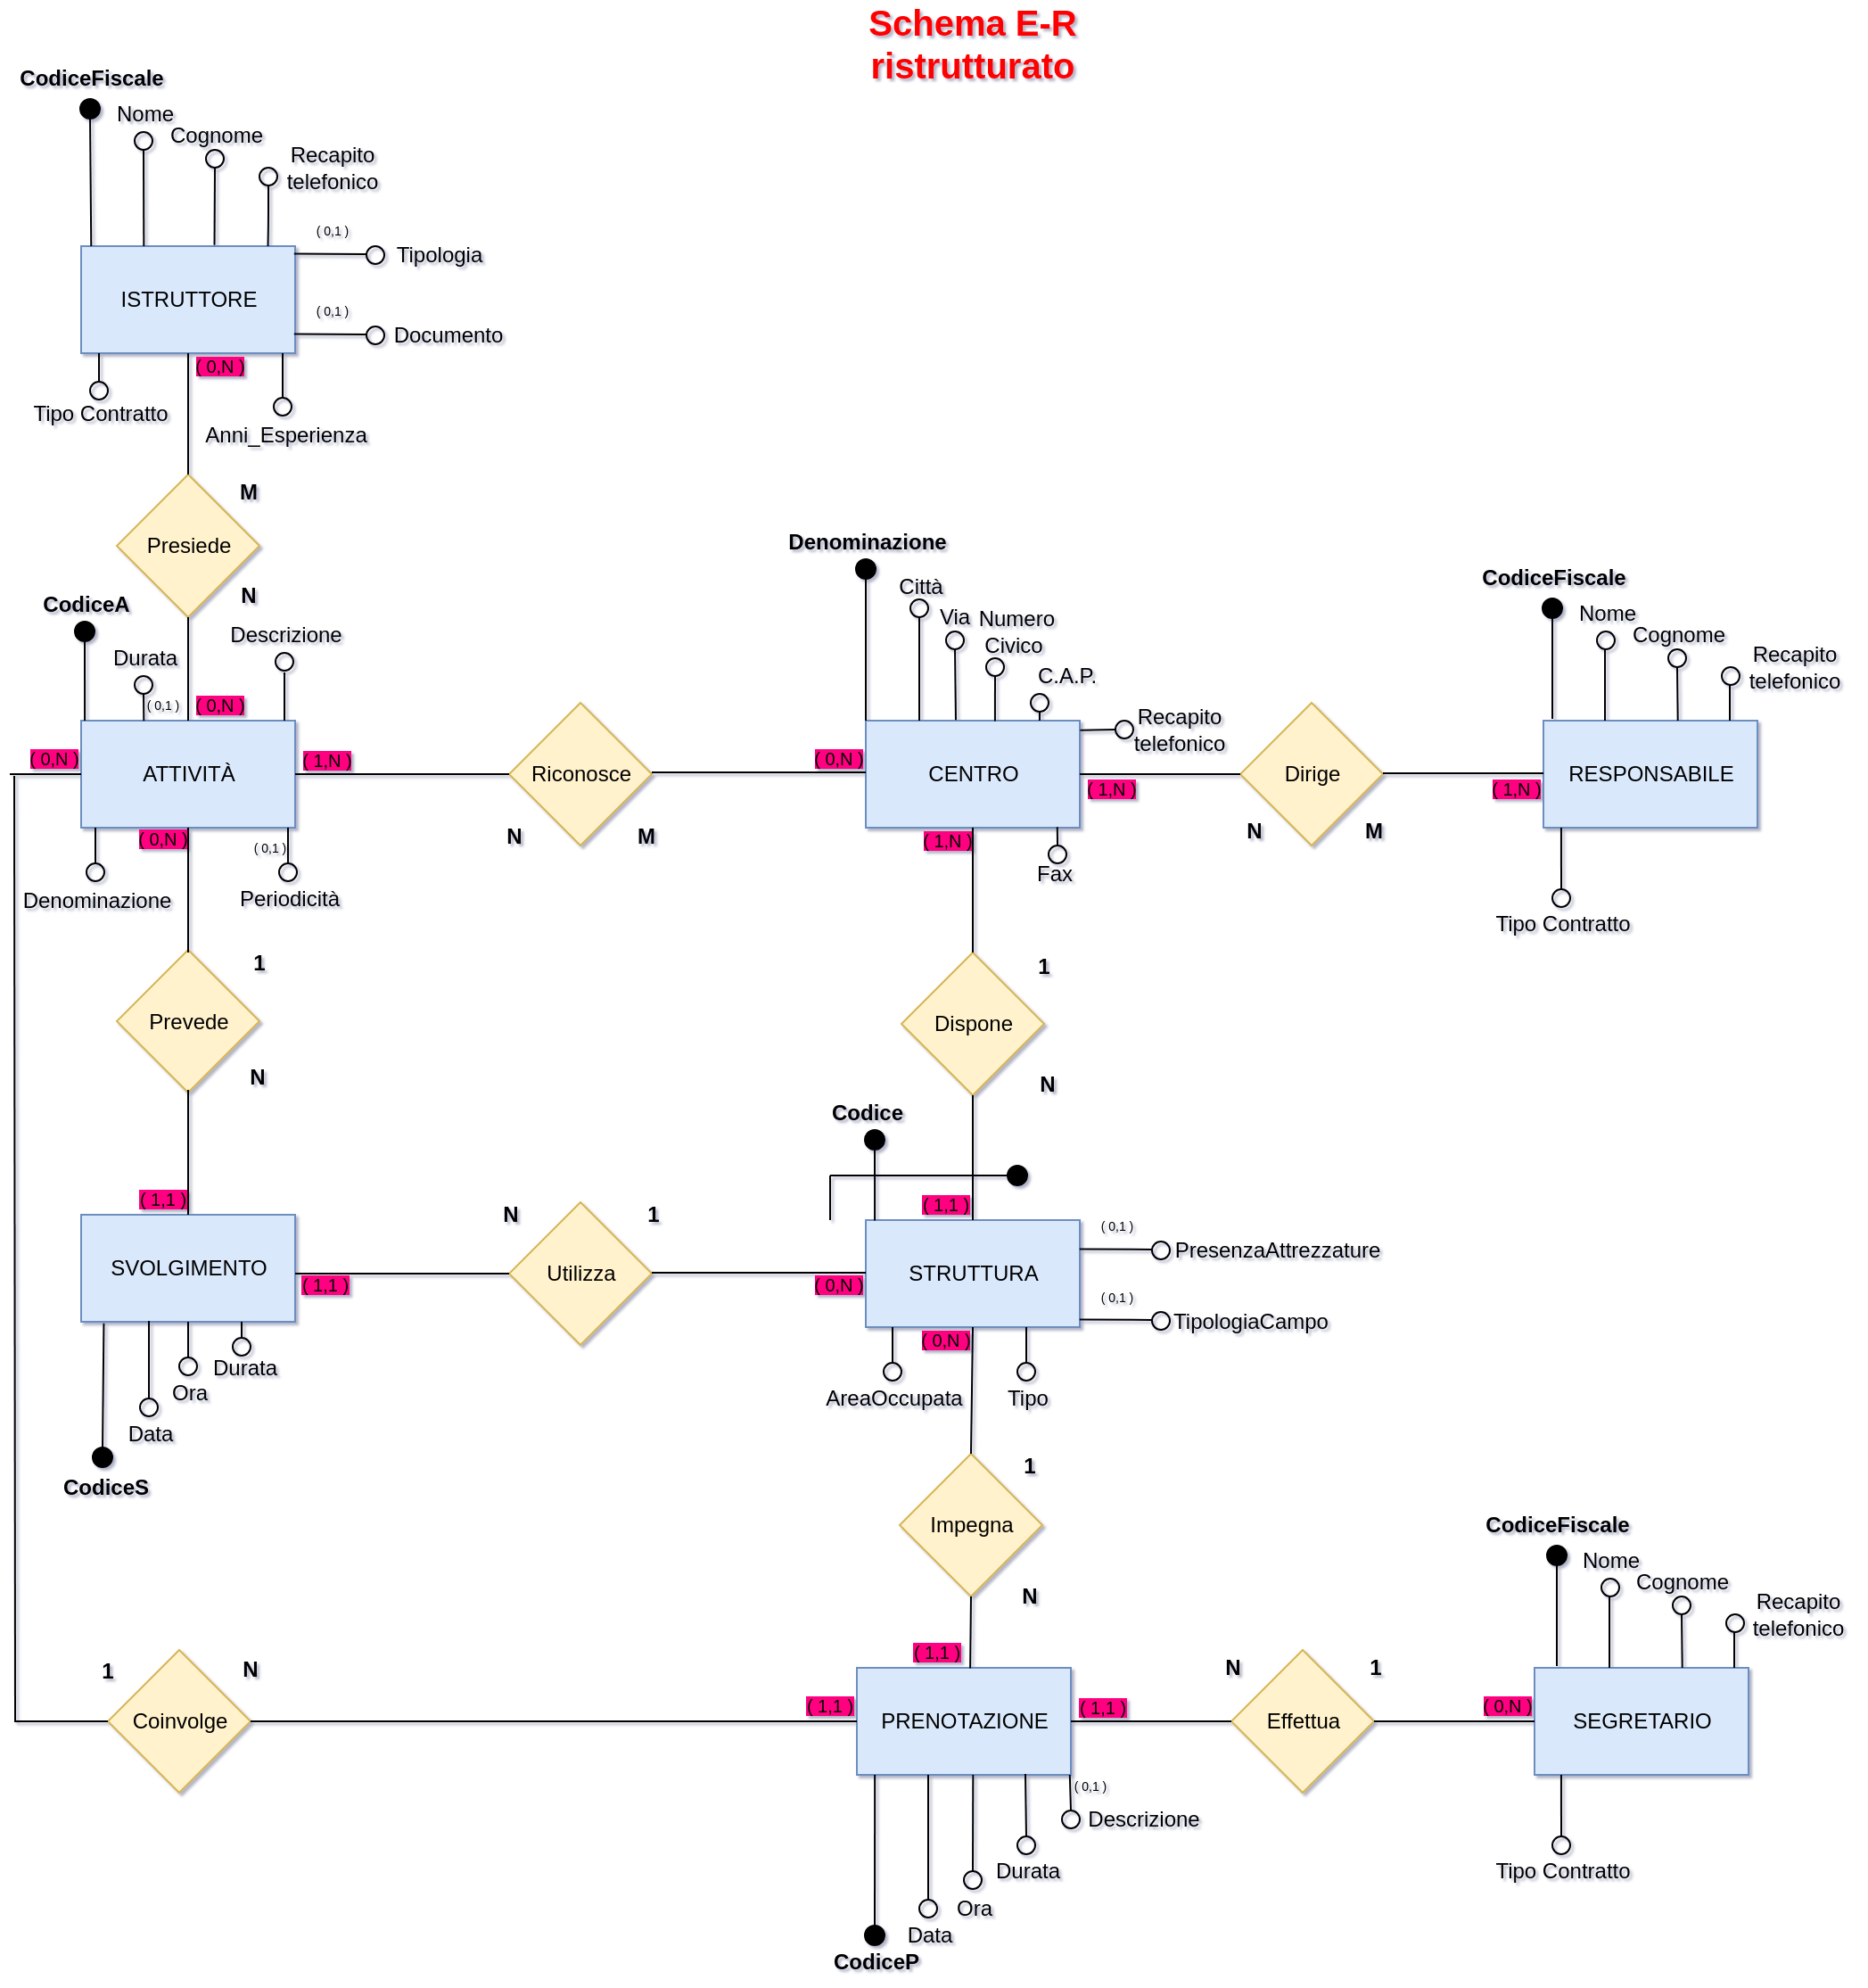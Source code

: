 <mxfile version="12.3.8" type="device" pages="1"><diagram id="G4JYGW5y-4EqBqB-07iI" name="Page-1"><mxGraphModel dx="1677" dy="812" grid="1" gridSize="10" guides="1" tooltips="1" connect="1" arrows="1" fold="1" page="1" pageScale="1" pageWidth="1654" pageHeight="1169" background="none" math="0" shadow="1"><root><mxCell id="0"/><mxCell id="1" parent="0"/><mxCell id="R68q1KZjgyRhQkCr8Q_5-1" value="CENTRO" style="rounded=0;whiteSpace=wrap;html=1;fillColor=#dae8fc;strokeColor=#6c8ebf;" parent="1" vertex="1"><mxGeometry x="787.5" y="440" width="120" height="60" as="geometry"/></mxCell><mxCell id="R68q1KZjgyRhQkCr8Q_5-2" value="STRUTTURA" style="rounded=0;whiteSpace=wrap;html=1;fillColor=#dae8fc;strokeColor=#6c8ebf;" parent="1" vertex="1"><mxGeometry x="787.5" y="720" width="120" height="60" as="geometry"/></mxCell><mxCell id="R68q1KZjgyRhQkCr8Q_5-3" value="PRENOTAZIONE" style="rounded=0;whiteSpace=wrap;html=1;fillColor=#dae8fc;strokeColor=#6c8ebf;" parent="1" vertex="1"><mxGeometry x="782.5" y="971" width="120" height="60" as="geometry"/></mxCell><mxCell id="R68q1KZjgyRhQkCr8Q_5-4" value="ATTIVITÀ" style="rounded=0;whiteSpace=wrap;html=1;fillColor=#dae8fc;strokeColor=#6c8ebf;" parent="1" vertex="1"><mxGeometry x="347.5" y="440" width="120" height="60" as="geometry"/></mxCell><mxCell id="R68q1KZjgyRhQkCr8Q_5-5" value="SVOLGIMENTO" style="rounded=0;whiteSpace=wrap;html=1;fillColor=#dae8fc;strokeColor=#6c8ebf;" parent="1" vertex="1"><mxGeometry x="347.5" y="717" width="120" height="60" as="geometry"/></mxCell><mxCell id="R68q1KZjgyRhQkCr8Q_5-6" value="Riconosce" style="rhombus;whiteSpace=wrap;html=1;fillColor=#fff2cc;strokeColor=#d6b656;" parent="1" vertex="1"><mxGeometry x="587.5" y="430" width="80" height="80" as="geometry"/></mxCell><mxCell id="R68q1KZjgyRhQkCr8Q_5-7" value="Prevede" style="rhombus;whiteSpace=wrap;html=1;fillColor=#fff2cc;strokeColor=#d6b656;" parent="1" vertex="1"><mxGeometry x="367.5" y="568.5" width="80" height="80" as="geometry"/></mxCell><mxCell id="R68q1KZjgyRhQkCr8Q_5-8" value="Dispone" style="rhombus;whiteSpace=wrap;html=1;fillColor=#fff2cc;strokeColor=#d6b656;" parent="1" vertex="1"><mxGeometry x="807.5" y="570" width="80" height="80" as="geometry"/></mxCell><mxCell id="R68q1KZjgyRhQkCr8Q_5-9" value="Utilizza" style="rhombus;whiteSpace=wrap;html=1;fillColor=#fff2cc;strokeColor=#d6b656;" parent="1" vertex="1"><mxGeometry x="587.5" y="710" width="80" height="80" as="geometry"/></mxCell><mxCell id="R68q1KZjgyRhQkCr8Q_5-10" value="Impegna" style="rhombus;whiteSpace=wrap;html=1;fillColor=#fff2cc;strokeColor=#d6b656;" parent="1" vertex="1"><mxGeometry x="806.5" y="851" width="80" height="80" as="geometry"/></mxCell><mxCell id="R68q1KZjgyRhQkCr8Q_5-11" value="" style="endArrow=none;html=1;exitX=0.5;exitY=0;exitDx=0;exitDy=0;entryX=0.5;entryY=1;entryDx=0;entryDy=0;" parent="1" source="R68q1KZjgyRhQkCr8Q_5-10" target="R68q1KZjgyRhQkCr8Q_5-2" edge="1"><mxGeometry width="50" height="50" relative="1" as="geometry"><mxPoint x="747.5" y="880" as="sourcePoint"/><mxPoint x="847.5" y="781" as="targetPoint"/></mxGeometry></mxCell><mxCell id="R68q1KZjgyRhQkCr8Q_5-14" value="" style="endArrow=none;html=1;exitX=0.989;exitY=0.961;exitDx=0;exitDy=0;exitPerimeter=0;entryX=0.5;entryY=1;entryDx=0;entryDy=0;" parent="1" source="R68q1KZjgyRhQkCr8Q_5-256" target="R68q1KZjgyRhQkCr8Q_5-10" edge="1"><mxGeometry width="50" height="50" relative="1" as="geometry"><mxPoint x="846" y="972" as="sourcePoint"/><mxPoint x="846" y="930" as="targetPoint"/></mxGeometry></mxCell><mxCell id="R68q1KZjgyRhQkCr8Q_5-16" value="" style="endArrow=none;html=1;entryX=0.5;entryY=1;entryDx=0;entryDy=0;" parent="1" edge="1"><mxGeometry width="50" height="50" relative="1" as="geometry"><mxPoint x="847.5" y="570" as="sourcePoint"/><mxPoint x="847.5" y="500" as="targetPoint"/></mxGeometry></mxCell><mxCell id="R68q1KZjgyRhQkCr8Q_5-17" value="" style="endArrow=none;html=1;entryX=0.5;entryY=1;entryDx=0;entryDy=0;" parent="1" edge="1"><mxGeometry width="50" height="50" relative="1" as="geometry"><mxPoint x="847.5" y="720" as="sourcePoint"/><mxPoint x="847.5" y="650" as="targetPoint"/></mxGeometry></mxCell><mxCell id="R68q1KZjgyRhQkCr8Q_5-18" value="" style="endArrow=none;html=1;entryX=0.5;entryY=1;entryDx=0;entryDy=0;" parent="1" edge="1"><mxGeometry width="50" height="50" relative="1" as="geometry"><mxPoint x="407.5" y="717" as="sourcePoint"/><mxPoint x="407.5" y="647" as="targetPoint"/></mxGeometry></mxCell><mxCell id="R68q1KZjgyRhQkCr8Q_5-19" value="" style="endArrow=none;html=1;entryX=0.5;entryY=1;entryDx=0;entryDy=0;" parent="1" edge="1"><mxGeometry width="50" height="50" relative="1" as="geometry"><mxPoint x="407.5" y="570" as="sourcePoint"/><mxPoint x="407.5" y="500" as="targetPoint"/></mxGeometry></mxCell><mxCell id="R68q1KZjgyRhQkCr8Q_5-20" value="" style="endArrow=none;html=1;entryX=0;entryY=0.5;entryDx=0;entryDy=0;exitX=1;exitY=0.5;exitDx=0;exitDy=0;" parent="1" source="R68q1KZjgyRhQkCr8Q_5-4" target="R68q1KZjgyRhQkCr8Q_5-6" edge="1"><mxGeometry width="50" height="50" relative="1" as="geometry"><mxPoint x="527.5" y="620" as="sourcePoint"/><mxPoint x="527.5" y="550" as="targetPoint"/></mxGeometry></mxCell><mxCell id="R68q1KZjgyRhQkCr8Q_5-21" value="" style="endArrow=none;html=1;entryX=0;entryY=0.5;entryDx=0;entryDy=0;exitX=1;exitY=0.5;exitDx=0;exitDy=0;" parent="1" edge="1"><mxGeometry width="50" height="50" relative="1" as="geometry"><mxPoint x="667.5" y="469" as="sourcePoint"/><mxPoint x="787.5" y="469" as="targetPoint"/></mxGeometry></mxCell><mxCell id="R68q1KZjgyRhQkCr8Q_5-22" value="" style="endArrow=none;html=1;entryX=0;entryY=0.5;entryDx=0;entryDy=0;exitX=1;exitY=0.5;exitDx=0;exitDy=0;" parent="1" edge="1"><mxGeometry width="50" height="50" relative="1" as="geometry"><mxPoint x="467.5" y="750" as="sourcePoint"/><mxPoint x="587.5" y="750" as="targetPoint"/></mxGeometry></mxCell><mxCell id="R68q1KZjgyRhQkCr8Q_5-23" value="" style="endArrow=none;html=1;entryX=0;entryY=0.5;entryDx=0;entryDy=0;exitX=1;exitY=0.5;exitDx=0;exitDy=0;" parent="1" edge="1"><mxGeometry width="50" height="50" relative="1" as="geometry"><mxPoint x="667.5" y="749.5" as="sourcePoint"/><mxPoint x="787.5" y="749.5" as="targetPoint"/></mxGeometry></mxCell><mxCell id="R68q1KZjgyRhQkCr8Q_5-24" value="Coinvolge" style="rhombus;whiteSpace=wrap;html=1;fillColor=#fff2cc;strokeColor=#d6b656;" parent="1" vertex="1"><mxGeometry x="362.5" y="961" width="80" height="80" as="geometry"/></mxCell><mxCell id="R68q1KZjgyRhQkCr8Q_5-26" value="" style="endArrow=none;html=1;entryX=0;entryY=0.5;entryDx=0;entryDy=0;" parent="1" target="R68q1KZjgyRhQkCr8Q_5-24" edge="1"><mxGeometry width="50" height="50" relative="1" as="geometry"><mxPoint x="310" y="1001" as="sourcePoint"/><mxPoint x="352.5" y="931" as="targetPoint"/></mxGeometry></mxCell><mxCell id="R68q1KZjgyRhQkCr8Q_5-27" value="" style="endArrow=none;html=1;" parent="1" edge="1"><mxGeometry width="50" height="50" relative="1" as="geometry"><mxPoint x="310.5" y="1001" as="sourcePoint"/><mxPoint x="310" y="471" as="targetPoint"/></mxGeometry></mxCell><mxCell id="R68q1KZjgyRhQkCr8Q_5-28" value="" style="endArrow=none;html=1;entryX=0;entryY=0.5;entryDx=0;entryDy=0;" parent="1" target="R68q1KZjgyRhQkCr8Q_5-4" edge="1"><mxGeometry width="50" height="50" relative="1" as="geometry"><mxPoint x="307.5" y="470" as="sourcePoint"/><mxPoint x="327.5" y="460" as="targetPoint"/></mxGeometry></mxCell><mxCell id="R68q1KZjgyRhQkCr8Q_5-29" value="" style="endArrow=none;html=1;entryX=0;entryY=0.5;entryDx=0;entryDy=0;exitX=1;exitY=0.5;exitDx=0;exitDy=0;" parent="1" source="R68q1KZjgyRhQkCr8Q_5-24" target="R68q1KZjgyRhQkCr8Q_5-3" edge="1"><mxGeometry width="50" height="50" relative="1" as="geometry"><mxPoint x="502.5" y="981" as="sourcePoint"/><mxPoint x="552.5" y="931" as="targetPoint"/></mxGeometry></mxCell><mxCell id="R68q1KZjgyRhQkCr8Q_5-30" value="Effettua" style="rhombus;whiteSpace=wrap;html=1;fillColor=#fff2cc;strokeColor=#d6b656;" parent="1" vertex="1"><mxGeometry x="992.5" y="961" width="80" height="80" as="geometry"/></mxCell><mxCell id="R68q1KZjgyRhQkCr8Q_5-31" value="SEGRETARIO" style="rounded=0;whiteSpace=wrap;html=1;fillColor=#dae8fc;strokeColor=#6c8ebf;" parent="1" vertex="1"><mxGeometry x="1162.5" y="971" width="120" height="60" as="geometry"/></mxCell><mxCell id="R68q1KZjgyRhQkCr8Q_5-32" value="Dirige" style="rhombus;whiteSpace=wrap;html=1;fillColor=#fff2cc;strokeColor=#d6b656;" parent="1" vertex="1"><mxGeometry x="997.5" y="430" width="80" height="80" as="geometry"/></mxCell><mxCell id="R68q1KZjgyRhQkCr8Q_5-33" value="RESPONSABILE" style="rounded=0;whiteSpace=wrap;html=1;fillColor=#dae8fc;strokeColor=#6c8ebf;" parent="1" vertex="1"><mxGeometry x="1167.5" y="440" width="120" height="60" as="geometry"/></mxCell><mxCell id="R68q1KZjgyRhQkCr8Q_5-34" value="" style="endArrow=none;html=1;entryX=0;entryY=0.5;entryDx=0;entryDy=0;exitX=1;exitY=0.5;exitDx=0;exitDy=0;" parent="1" source="R68q1KZjgyRhQkCr8Q_5-1" target="R68q1KZjgyRhQkCr8Q_5-32" edge="1"><mxGeometry width="50" height="50" relative="1" as="geometry"><mxPoint x="927.5" y="580" as="sourcePoint"/><mxPoint x="977.5" y="530" as="targetPoint"/></mxGeometry></mxCell><mxCell id="R68q1KZjgyRhQkCr8Q_5-35" value="" style="endArrow=none;html=1;entryX=0;entryY=0.5;entryDx=0;entryDy=0;exitX=1;exitY=0.5;exitDx=0;exitDy=0;" parent="1" edge="1"><mxGeometry width="50" height="50" relative="1" as="geometry"><mxPoint x="1077.5" y="469.5" as="sourcePoint"/><mxPoint x="1167.5" y="469.5" as="targetPoint"/></mxGeometry></mxCell><mxCell id="R68q1KZjgyRhQkCr8Q_5-36" value="" style="endArrow=none;html=1;entryX=0;entryY=0.5;entryDx=0;entryDy=0;exitX=1;exitY=0.5;exitDx=0;exitDy=0;" parent="1" edge="1"><mxGeometry width="50" height="50" relative="1" as="geometry"><mxPoint x="1072.5" y="1001" as="sourcePoint"/><mxPoint x="1162.5" y="1001" as="targetPoint"/></mxGeometry></mxCell><mxCell id="R68q1KZjgyRhQkCr8Q_5-37" value="" style="endArrow=none;html=1;entryX=0;entryY=0.5;entryDx=0;entryDy=0;exitX=1;exitY=0.5;exitDx=0;exitDy=0;" parent="1" edge="1"><mxGeometry width="50" height="50" relative="1" as="geometry"><mxPoint x="902.5" y="1001" as="sourcePoint"/><mxPoint x="992.5" y="1001" as="targetPoint"/></mxGeometry></mxCell><mxCell id="R68q1KZjgyRhQkCr8Q_5-38" value="Presiede" style="rhombus;whiteSpace=wrap;html=1;fillColor=#fff2cc;strokeColor=#d6b656;" parent="1" vertex="1"><mxGeometry x="367.5" y="302" width="80" height="80" as="geometry"/></mxCell><mxCell id="R68q1KZjgyRhQkCr8Q_5-39" value="ISTRUTTORE" style="rounded=0;whiteSpace=wrap;html=1;fillColor=#dae8fc;strokeColor=#6c8ebf;" parent="1" vertex="1"><mxGeometry x="347.5" y="174" width="120" height="60" as="geometry"/></mxCell><mxCell id="R68q1KZjgyRhQkCr8Q_5-40" value="" style="endArrow=none;html=1;entryX=0.5;entryY=1;entryDx=0;entryDy=0;exitX=0.5;exitY=0;exitDx=0;exitDy=0;" parent="1" source="R68q1KZjgyRhQkCr8Q_5-38" target="R68q1KZjgyRhQkCr8Q_5-39" edge="1"><mxGeometry width="50" height="50" relative="1" as="geometry"><mxPoint x="408" y="300" as="sourcePoint"/><mxPoint x="347.5" y="290" as="targetPoint"/></mxGeometry></mxCell><mxCell id="R68q1KZjgyRhQkCr8Q_5-41" value="" style="endArrow=none;html=1;entryX=0.5;entryY=1;entryDx=0;entryDy=0;" parent="1" target="R68q1KZjgyRhQkCr8Q_5-38" edge="1"><mxGeometry width="50" height="50" relative="1" as="geometry"><mxPoint x="407.5" y="440" as="sourcePoint"/><mxPoint x="408" y="390" as="targetPoint"/></mxGeometry></mxCell><mxCell id="R68q1KZjgyRhQkCr8Q_5-43" value="" style="endArrow=none;html=1;entryX=0.5;entryY=1;entryDx=0;entryDy=0;entryPerimeter=0;" parent="1" target="R68q1KZjgyRhQkCr8Q_5-44" edge="1"><mxGeometry width="50" height="50" relative="1" as="geometry"><mxPoint x="1172.5" y="439" as="sourcePoint"/><mxPoint x="1177.5" y="380" as="targetPoint"/></mxGeometry></mxCell><mxCell id="R68q1KZjgyRhQkCr8Q_5-44" value="" style="strokeWidth=2;html=1;shape=mxgraph.flowchart.start_2;whiteSpace=wrap;gradientColor=none;fillColor=#000000;" parent="1" vertex="1"><mxGeometry x="1167.5" y="372" width="10" height="10" as="geometry"/></mxCell><mxCell id="R68q1KZjgyRhQkCr8Q_5-46" value="&lt;b&gt;CodiceFiscale&lt;/b&gt;" style="text;html=1;align=center;verticalAlign=middle;resizable=0;points=[];;autosize=1;" parent="1" vertex="1"><mxGeometry x="1122.5" y="350" width="100" height="20" as="geometry"/></mxCell><mxCell id="R68q1KZjgyRhQkCr8Q_5-47" value="" style="endArrow=none;html=1;" parent="1" edge="1"><mxGeometry width="50" height="50" relative="1" as="geometry"><mxPoint x="1202" y="440" as="sourcePoint"/><mxPoint x="1202" y="400" as="targetPoint"/></mxGeometry></mxCell><mxCell id="R68q1KZjgyRhQkCr8Q_5-48" value="" style="verticalLabelPosition=bottom;verticalAlign=top;html=1;shape=mxgraph.flowchart.on-page_reference;fillColor=none;gradientColor=none;" parent="1" vertex="1"><mxGeometry x="1197.5" y="390" width="10" height="10" as="geometry"/></mxCell><mxCell id="R68q1KZjgyRhQkCr8Q_5-51" value="Nome" style="text;html=1;align=center;verticalAlign=middle;resizable=0;points=[];;autosize=1;" parent="1" vertex="1"><mxGeometry x="1177.5" y="370" width="50" height="20" as="geometry"/></mxCell><mxCell id="R68q1KZjgyRhQkCr8Q_5-55" value="" style="verticalLabelPosition=bottom;verticalAlign=top;html=1;shape=mxgraph.flowchart.on-page_reference;fillColor=none;gradientColor=none;" parent="1" vertex="1"><mxGeometry x="1237.5" y="400" width="10" height="10" as="geometry"/></mxCell><mxCell id="R68q1KZjgyRhQkCr8Q_5-56" value="" style="endArrow=none;html=1;entryX=0.5;entryY=1;entryDx=0;entryDy=0;entryPerimeter=0;exitX=0.628;exitY=0;exitDx=0;exitDy=0;exitPerimeter=0;" parent="1" source="R68q1KZjgyRhQkCr8Q_5-33" target="R68q1KZjgyRhQkCr8Q_5-55" edge="1"><mxGeometry width="50" height="50" relative="1" as="geometry"><mxPoint x="1212" y="450" as="sourcePoint"/><mxPoint x="1212" y="410" as="targetPoint"/></mxGeometry></mxCell><mxCell id="R68q1KZjgyRhQkCr8Q_5-57" value="Cognome" style="text;html=1;align=center;verticalAlign=middle;resizable=0;points=[];;autosize=1;" parent="1" vertex="1"><mxGeometry x="1207.5" y="382" width="70" height="20" as="geometry"/></mxCell><mxCell id="R68q1KZjgyRhQkCr8Q_5-60" value="" style="endArrow=none;html=1;" parent="1" edge="1"><mxGeometry width="50" height="50" relative="1" as="geometry"><mxPoint x="1272" y="440" as="sourcePoint"/><mxPoint x="1272" y="420" as="targetPoint"/></mxGeometry></mxCell><mxCell id="R68q1KZjgyRhQkCr8Q_5-63" value="" style="verticalLabelPosition=bottom;verticalAlign=top;html=1;shape=mxgraph.flowchart.on-page_reference;fillColor=none;gradientColor=none;" parent="1" vertex="1"><mxGeometry x="1267.5" y="410" width="10" height="10" as="geometry"/></mxCell><mxCell id="R68q1KZjgyRhQkCr8Q_5-68" value="Recapito&lt;br&gt;telefonico" style="text;html=1;align=center;verticalAlign=middle;resizable=0;points=[];;autosize=1;" parent="1" vertex="1"><mxGeometry x="1272.5" y="395" width="70" height="30" as="geometry"/></mxCell><mxCell id="R68q1KZjgyRhQkCr8Q_5-77" value="" style="strokeWidth=2;html=1;shape=mxgraph.flowchart.start_2;whiteSpace=wrap;gradientColor=none;fillColor=#000000;" parent="1" vertex="1"><mxGeometry x="347.5" y="92" width="10" height="10" as="geometry"/></mxCell><mxCell id="R68q1KZjgyRhQkCr8Q_5-78" value="&lt;b&gt;CodiceFiscale&lt;/b&gt;" style="text;html=1;align=center;verticalAlign=middle;resizable=0;points=[];;autosize=1;" parent="1" vertex="1"><mxGeometry x="302.5" y="70" width="100" height="20" as="geometry"/></mxCell><mxCell id="R68q1KZjgyRhQkCr8Q_5-79" value="" style="verticalLabelPosition=bottom;verticalAlign=top;html=1;shape=mxgraph.flowchart.on-page_reference;fillColor=none;gradientColor=none;" parent="1" vertex="1"><mxGeometry x="377.5" y="110" width="10" height="10" as="geometry"/></mxCell><mxCell id="R68q1KZjgyRhQkCr8Q_5-80" value="Nome" style="text;html=1;align=center;verticalAlign=middle;resizable=0;points=[];;autosize=1;" parent="1" vertex="1"><mxGeometry x="357.5" y="90" width="50" height="20" as="geometry"/></mxCell><mxCell id="R68q1KZjgyRhQkCr8Q_5-81" value="" style="verticalLabelPosition=bottom;verticalAlign=top;html=1;shape=mxgraph.flowchart.on-page_reference;fillColor=none;gradientColor=none;" parent="1" vertex="1"><mxGeometry x="417.5" y="120" width="10" height="10" as="geometry"/></mxCell><mxCell id="R68q1KZjgyRhQkCr8Q_5-82" value="Cognome" style="text;html=1;align=center;verticalAlign=middle;resizable=0;points=[];;autosize=1;" parent="1" vertex="1"><mxGeometry x="387.5" y="102" width="70" height="20" as="geometry"/></mxCell><mxCell id="R68q1KZjgyRhQkCr8Q_5-83" value="" style="verticalLabelPosition=bottom;verticalAlign=top;html=1;shape=mxgraph.flowchart.on-page_reference;fillColor=none;gradientColor=none;" parent="1" vertex="1"><mxGeometry x="447.5" y="130" width="10" height="10" as="geometry"/></mxCell><mxCell id="R68q1KZjgyRhQkCr8Q_5-84" value="Recapito&lt;br&gt;telefonico" style="text;html=1;align=center;verticalAlign=middle;resizable=0;points=[];;autosize=1;" parent="1" vertex="1"><mxGeometry x="452.5" y="115" width="70" height="30" as="geometry"/></mxCell><mxCell id="R68q1KZjgyRhQkCr8Q_5-85" value="" style="endArrow=none;html=1;entryX=0.5;entryY=1;entryDx=0;entryDy=0;entryPerimeter=0;exitX=0.047;exitY=0;exitDx=0;exitDy=0;exitPerimeter=0;" parent="1" source="R68q1KZjgyRhQkCr8Q_5-39" target="R68q1KZjgyRhQkCr8Q_5-77" edge="1"><mxGeometry width="50" height="50" relative="1" as="geometry"><mxPoint x="277.5" y="160" as="sourcePoint"/><mxPoint x="327.5" y="110" as="targetPoint"/></mxGeometry></mxCell><mxCell id="R68q1KZjgyRhQkCr8Q_5-86" value="" style="endArrow=none;html=1;entryX=0.5;entryY=1;entryDx=0;entryDy=0;entryPerimeter=0;exitX=0.293;exitY=0;exitDx=0;exitDy=0;exitPerimeter=0;" parent="1" source="R68q1KZjgyRhQkCr8Q_5-39" target="R68q1KZjgyRhQkCr8Q_5-79" edge="1"><mxGeometry width="50" height="50" relative="1" as="geometry"><mxPoint x="382.5" y="170" as="sourcePoint"/><mxPoint x="337.5" y="140" as="targetPoint"/></mxGeometry></mxCell><mxCell id="R68q1KZjgyRhQkCr8Q_5-87" value="" style="endArrow=none;html=1;exitX=0.623;exitY=-0.01;exitDx=0;exitDy=0;exitPerimeter=0;" parent="1" source="R68q1KZjgyRhQkCr8Q_5-39" edge="1"><mxGeometry width="50" height="50" relative="1" as="geometry"><mxPoint x="372.5" y="180" as="sourcePoint"/><mxPoint x="422.5" y="130" as="targetPoint"/></mxGeometry></mxCell><mxCell id="R68q1KZjgyRhQkCr8Q_5-88" value="" style="endArrow=none;html=1;exitX=0.873;exitY=0;exitDx=0;exitDy=0;exitPerimeter=0;" parent="1" source="R68q1KZjgyRhQkCr8Q_5-39" edge="1"><mxGeometry width="50" height="50" relative="1" as="geometry"><mxPoint x="402.5" y="190" as="sourcePoint"/><mxPoint x="452.5" y="140" as="targetPoint"/><Array as="points"><mxPoint x="452.5" y="160"/></Array></mxGeometry></mxCell><mxCell id="R68q1KZjgyRhQkCr8Q_5-89" value="" style="verticalLabelPosition=bottom;verticalAlign=top;html=1;shape=mxgraph.flowchart.on-page_reference;fillColor=none;gradientColor=none;" parent="1" vertex="1"><mxGeometry x="1172.5" y="534.5" width="10" height="10" as="geometry"/></mxCell><mxCell id="R68q1KZjgyRhQkCr8Q_5-90" value="" style="endArrow=none;html=1;entryX=0.083;entryY=1;entryDx=0;entryDy=0;entryPerimeter=0;" parent="1" target="R68q1KZjgyRhQkCr8Q_5-33" edge="1"><mxGeometry width="50" height="50" relative="1" as="geometry"><mxPoint x="1177.5" y="535" as="sourcePoint"/><mxPoint x="1167.5" y="510" as="targetPoint"/></mxGeometry></mxCell><mxCell id="R68q1KZjgyRhQkCr8Q_5-91" value="Tipo Contratto" style="text;html=1;align=center;verticalAlign=middle;resizable=0;points=[];;autosize=1;" parent="1" vertex="1"><mxGeometry x="1132.5" y="544" width="90" height="20" as="geometry"/></mxCell><mxCell id="R68q1KZjgyRhQkCr8Q_5-95" value="" style="verticalLabelPosition=bottom;verticalAlign=top;html=1;shape=mxgraph.flowchart.on-page_reference;fillColor=none;gradientColor=none;" parent="1" vertex="1"><mxGeometry x="1172.5" y="1065.5" width="10" height="10" as="geometry"/></mxCell><mxCell id="R68q1KZjgyRhQkCr8Q_5-96" value="" style="endArrow=none;html=1;entryX=0.083;entryY=1;entryDx=0;entryDy=0;entryPerimeter=0;" parent="1" edge="1"><mxGeometry width="50" height="50" relative="1" as="geometry"><mxPoint x="1177.5" y="1066" as="sourcePoint"/><mxPoint x="1177.46" y="1031" as="targetPoint"/></mxGeometry></mxCell><mxCell id="R68q1KZjgyRhQkCr8Q_5-97" value="Tipo Contratto" style="text;html=1;align=center;verticalAlign=middle;resizable=0;points=[];;autosize=1;" parent="1" vertex="1"><mxGeometry x="1132.5" y="1075" width="90" height="20" as="geometry"/></mxCell><mxCell id="R68q1KZjgyRhQkCr8Q_5-98" value="" style="verticalLabelPosition=bottom;verticalAlign=top;html=1;shape=mxgraph.flowchart.on-page_reference;fillColor=none;gradientColor=none;" parent="1" vertex="1"><mxGeometry x="352.5" y="250" width="10" height="10" as="geometry"/></mxCell><mxCell id="R68q1KZjgyRhQkCr8Q_5-100" value="Tipo Contratto" style="text;html=1;align=center;verticalAlign=middle;resizable=0;points=[];;autosize=1;" parent="1" vertex="1"><mxGeometry x="312.5" y="258" width="90" height="20" as="geometry"/></mxCell><mxCell id="R68q1KZjgyRhQkCr8Q_5-101" value="" style="endArrow=none;html=1;" parent="1" edge="1"><mxGeometry width="50" height="50" relative="1" as="geometry"><mxPoint x="357.5" y="250" as="sourcePoint"/><mxPoint x="357.5" y="234" as="targetPoint"/></mxGeometry></mxCell><mxCell id="R68q1KZjgyRhQkCr8Q_5-102" value="" style="verticalLabelPosition=bottom;verticalAlign=top;html=1;shape=mxgraph.flowchart.on-page_reference;fillColor=none;gradientColor=none;" parent="1" vertex="1"><mxGeometry x="507.5" y="174" width="10" height="10" as="geometry"/></mxCell><mxCell id="R68q1KZjgyRhQkCr8Q_5-103" value="" style="endArrow=none;html=1;entryX=0.995;entryY=0.07;entryDx=0;entryDy=0;entryPerimeter=0;" parent="1" target="R68q1KZjgyRhQkCr8Q_5-39" edge="1"><mxGeometry width="50" height="50" relative="1" as="geometry"><mxPoint x="507.5" y="178.5" as="sourcePoint"/><mxPoint x="470.5" y="178.5" as="targetPoint"/></mxGeometry></mxCell><mxCell id="R68q1KZjgyRhQkCr8Q_5-106" value="Tipologia" style="text;html=1;align=center;verticalAlign=middle;resizable=0;points=[];;autosize=1;" parent="1" vertex="1"><mxGeometry x="517.5" y="169" width="60" height="20" as="geometry"/></mxCell><mxCell id="R68q1KZjgyRhQkCr8Q_5-107" value="&lt;font style=&quot;font-size: 7px&quot;&gt;( 0,1 )&lt;/font&gt;" style="text;html=1;align=center;verticalAlign=middle;resizable=0;points=[];;autosize=1;" parent="1" vertex="1"><mxGeometry x="472.5" y="154" width="30" height="20" as="geometry"/></mxCell><mxCell id="R68q1KZjgyRhQkCr8Q_5-108" value="" style="verticalLabelPosition=bottom;verticalAlign=top;html=1;shape=mxgraph.flowchart.on-page_reference;fillColor=none;gradientColor=none;" parent="1" vertex="1"><mxGeometry x="507.5" y="219" width="10" height="10" as="geometry"/></mxCell><mxCell id="R68q1KZjgyRhQkCr8Q_5-109" value="" style="endArrow=none;html=1;entryX=0.995;entryY=0.07;entryDx=0;entryDy=0;entryPerimeter=0;" parent="1" edge="1"><mxGeometry width="50" height="50" relative="1" as="geometry"><mxPoint x="507.5" y="223.5" as="sourcePoint"/><mxPoint x="466.9" y="223.2" as="targetPoint"/></mxGeometry></mxCell><mxCell id="R68q1KZjgyRhQkCr8Q_5-110" value="Documento" style="text;html=1;align=center;verticalAlign=middle;resizable=0;points=[];;autosize=1;" parent="1" vertex="1"><mxGeometry x="512.5" y="214" width="80" height="20" as="geometry"/></mxCell><mxCell id="R68q1KZjgyRhQkCr8Q_5-111" value="&lt;font style=&quot;font-size: 7px&quot;&gt;( 0,1 )&lt;/font&gt;" style="text;html=1;align=center;verticalAlign=middle;resizable=0;points=[];;autosize=1;" parent="1" vertex="1"><mxGeometry x="472.5" y="199" width="30" height="20" as="geometry"/></mxCell><mxCell id="R68q1KZjgyRhQkCr8Q_5-112" value="" style="endArrow=none;html=1;entryX=0.5;entryY=1;entryDx=0;entryDy=0;entryPerimeter=0;" parent="1" target="R68q1KZjgyRhQkCr8Q_5-113" edge="1"><mxGeometry width="50" height="50" relative="1" as="geometry"><mxPoint x="1175" y="970" as="sourcePoint"/><mxPoint x="1180" y="911" as="targetPoint"/></mxGeometry></mxCell><mxCell id="R68q1KZjgyRhQkCr8Q_5-113" value="" style="strokeWidth=2;html=1;shape=mxgraph.flowchart.start_2;whiteSpace=wrap;gradientColor=none;fillColor=#000000;" parent="1" vertex="1"><mxGeometry x="1170" y="903" width="10" height="10" as="geometry"/></mxCell><mxCell id="R68q1KZjgyRhQkCr8Q_5-114" value="&lt;b&gt;CodiceFiscale&lt;/b&gt;" style="text;html=1;align=center;verticalAlign=middle;resizable=0;points=[];;autosize=1;" parent="1" vertex="1"><mxGeometry x="1125" y="881" width="100" height="20" as="geometry"/></mxCell><mxCell id="R68q1KZjgyRhQkCr8Q_5-115" value="" style="endArrow=none;html=1;" parent="1" edge="1"><mxGeometry width="50" height="50" relative="1" as="geometry"><mxPoint x="1204.5" y="971" as="sourcePoint"/><mxPoint x="1204.5" y="931" as="targetPoint"/></mxGeometry></mxCell><mxCell id="R68q1KZjgyRhQkCr8Q_5-116" value="" style="verticalLabelPosition=bottom;verticalAlign=top;html=1;shape=mxgraph.flowchart.on-page_reference;fillColor=none;gradientColor=none;" parent="1" vertex="1"><mxGeometry x="1200" y="921" width="10" height="10" as="geometry"/></mxCell><mxCell id="R68q1KZjgyRhQkCr8Q_5-117" value="Nome" style="text;html=1;align=center;verticalAlign=middle;resizable=0;points=[];;autosize=1;" parent="1" vertex="1"><mxGeometry x="1180" y="901" width="50" height="20" as="geometry"/></mxCell><mxCell id="R68q1KZjgyRhQkCr8Q_5-118" value="" style="verticalLabelPosition=bottom;verticalAlign=top;html=1;shape=mxgraph.flowchart.on-page_reference;fillColor=none;gradientColor=none;" parent="1" vertex="1"><mxGeometry x="1240" y="931" width="10" height="10" as="geometry"/></mxCell><mxCell id="R68q1KZjgyRhQkCr8Q_5-119" value="" style="endArrow=none;html=1;entryX=0.5;entryY=1;entryDx=0;entryDy=0;entryPerimeter=0;exitX=0.628;exitY=0;exitDx=0;exitDy=0;exitPerimeter=0;" parent="1" target="R68q1KZjgyRhQkCr8Q_5-118" edge="1"><mxGeometry width="50" height="50" relative="1" as="geometry"><mxPoint x="1245.36" y="971" as="sourcePoint"/><mxPoint x="1214.5" y="941" as="targetPoint"/></mxGeometry></mxCell><mxCell id="R68q1KZjgyRhQkCr8Q_5-120" value="Cognome" style="text;html=1;align=center;verticalAlign=middle;resizable=0;points=[];;autosize=1;" parent="1" vertex="1"><mxGeometry x="1210" y="913" width="70" height="20" as="geometry"/></mxCell><mxCell id="R68q1KZjgyRhQkCr8Q_5-121" value="" style="endArrow=none;html=1;" parent="1" edge="1"><mxGeometry width="50" height="50" relative="1" as="geometry"><mxPoint x="1274.5" y="971" as="sourcePoint"/><mxPoint x="1274.5" y="951" as="targetPoint"/></mxGeometry></mxCell><mxCell id="R68q1KZjgyRhQkCr8Q_5-122" value="" style="verticalLabelPosition=bottom;verticalAlign=top;html=1;shape=mxgraph.flowchart.on-page_reference;fillColor=none;gradientColor=none;" parent="1" vertex="1"><mxGeometry x="1270" y="941" width="10" height="10" as="geometry"/></mxCell><mxCell id="R68q1KZjgyRhQkCr8Q_5-123" value="Recapito&lt;br&gt;telefonico" style="text;html=1;align=center;verticalAlign=middle;resizable=0;points=[];;autosize=1;" parent="1" vertex="1"><mxGeometry x="1275" y="926" width="70" height="30" as="geometry"/></mxCell><mxCell id="R68q1KZjgyRhQkCr8Q_5-124" value="" style="endArrow=none;html=1;entryX=0.5;entryY=0;entryDx=0;entryDy=0;entryPerimeter=0;exitX=0.084;exitY=1;exitDx=0;exitDy=0;exitPerimeter=0;" parent="1" source="R68q1KZjgyRhQkCr8Q_5-3" target="R68q1KZjgyRhQkCr8Q_5-125" edge="1"><mxGeometry width="50" height="50" relative="1" as="geometry"><mxPoint x="797.5" y="1210" as="sourcePoint"/><mxPoint x="802.5" y="1151" as="targetPoint"/></mxGeometry></mxCell><mxCell id="R68q1KZjgyRhQkCr8Q_5-125" value="" style="strokeWidth=2;html=1;shape=mxgraph.flowchart.start_2;whiteSpace=wrap;gradientColor=none;fillColor=#000000;" parent="1" vertex="1"><mxGeometry x="787.5" y="1116" width="10" height="10" as="geometry"/></mxCell><mxCell id="R68q1KZjgyRhQkCr8Q_5-126" value="&lt;b&gt;CodiceP&lt;/b&gt;" style="text;html=1;align=center;verticalAlign=middle;resizable=0;points=[];;autosize=1;" parent="1" vertex="1"><mxGeometry x="762.5" y="1126" width="60" height="20" as="geometry"/></mxCell><mxCell id="R68q1KZjgyRhQkCr8Q_5-127" value="" style="endArrow=none;html=1;exitX=0.5;exitY=1;exitDx=0;exitDy=0;exitPerimeter=0;" parent="1" source="R68q1KZjgyRhQkCr8Q_5-149" edge="1"><mxGeometry width="50" height="50" relative="1" as="geometry"><mxPoint x="877" y="1070.5" as="sourcePoint"/><mxPoint x="877" y="1030.5" as="targetPoint"/></mxGeometry></mxCell><mxCell id="R68q1KZjgyRhQkCr8Q_5-130" value="" style="verticalLabelPosition=bottom;verticalAlign=top;html=1;shape=mxgraph.flowchart.on-page_reference;fillColor=none;gradientColor=none;direction=south;rotation=90;" parent="1" vertex="1"><mxGeometry x="817.5" y="1101" width="10" height="10" as="geometry"/></mxCell><mxCell id="R68q1KZjgyRhQkCr8Q_5-131" value="" style="endArrow=none;html=1;entryX=0.5;entryY=1;entryDx=0;entryDy=0;entryPerimeter=0;" parent="1" target="R68q1KZjgyRhQkCr8Q_5-130" edge="1"><mxGeometry width="50" height="50" relative="1" as="geometry"><mxPoint x="822.5" y="1031" as="sourcePoint"/><mxPoint x="837" y="1181" as="targetPoint"/></mxGeometry></mxCell><mxCell id="R68q1KZjgyRhQkCr8Q_5-132" value="Data" style="text;html=1;align=center;verticalAlign=middle;resizable=0;points=[];;autosize=1;" parent="1" vertex="1"><mxGeometry x="802.5" y="1111" width="40" height="20" as="geometry"/></mxCell><mxCell id="R68q1KZjgyRhQkCr8Q_5-133" value="" style="endArrow=none;html=1;exitX=0.543;exitY=1;exitDx=0;exitDy=0;exitPerimeter=0;entryX=0.5;entryY=0;entryDx=0;entryDy=0;entryPerimeter=0;" parent="1" source="R68q1KZjgyRhQkCr8Q_5-3" target="R68q1KZjgyRhQkCr8Q_5-134" edge="1"><mxGeometry width="50" height="50" relative="1" as="geometry"><mxPoint x="897" y="1211" as="sourcePoint"/><mxPoint x="897" y="1191" as="targetPoint"/></mxGeometry></mxCell><mxCell id="R68q1KZjgyRhQkCr8Q_5-134" value="" style="verticalLabelPosition=bottom;verticalAlign=top;html=1;shape=mxgraph.flowchart.on-page_reference;fillColor=none;gradientColor=none;" parent="1" vertex="1"><mxGeometry x="842.5" y="1085" width="10" height="10" as="geometry"/></mxCell><mxCell id="R68q1KZjgyRhQkCr8Q_5-148" value="Ora" style="text;html=1;align=center;verticalAlign=middle;resizable=0;points=[];;autosize=1;direction=south;" parent="1" vertex="1"><mxGeometry x="837.5" y="1086" width="20" height="40" as="geometry"/></mxCell><mxCell id="R68q1KZjgyRhQkCr8Q_5-149" value="" style="verticalLabelPosition=bottom;verticalAlign=top;html=1;shape=mxgraph.flowchart.on-page_reference;fillColor=none;gradientColor=none;direction=south;rotation=90;" parent="1" vertex="1"><mxGeometry x="872.5" y="1065.5" width="10" height="10" as="geometry"/></mxCell><mxCell id="R68q1KZjgyRhQkCr8Q_5-152" value="Durata" style="text;html=1;align=center;verticalAlign=middle;resizable=0;points=[];;autosize=1;" parent="1" vertex="1"><mxGeometry x="852.5" y="1075" width="50" height="20" as="geometry"/></mxCell><mxCell id="R68q1KZjgyRhQkCr8Q_5-153" value="" style="endArrow=none;html=1;entryX=0.995;entryY=1;entryDx=0;entryDy=0;entryPerimeter=0;exitX=0.5;exitY=1;exitDx=0;exitDy=0;exitPerimeter=0;" parent="1" source="R68q1KZjgyRhQkCr8Q_5-154" target="R68q1KZjgyRhQkCr8Q_5-3" edge="1"><mxGeometry width="50" height="50" relative="1" as="geometry"><mxPoint x="901.5" y="1051" as="sourcePoint"/><mxPoint x="552.5" y="1171" as="targetPoint"/></mxGeometry></mxCell><mxCell id="R68q1KZjgyRhQkCr8Q_5-154" value="" style="verticalLabelPosition=bottom;verticalAlign=top;html=1;shape=mxgraph.flowchart.on-page_reference;fillColor=none;gradientColor=none;direction=south;rotation=90;" parent="1" vertex="1"><mxGeometry x="897.5" y="1051" width="10" height="10" as="geometry"/></mxCell><mxCell id="R68q1KZjgyRhQkCr8Q_5-155" value="Descrizione" style="text;html=1;align=center;verticalAlign=middle;resizable=0;points=[];;autosize=1;" parent="1" vertex="1"><mxGeometry x="902.5" y="1046" width="80" height="20" as="geometry"/></mxCell><mxCell id="R68q1KZjgyRhQkCr8Q_5-156" value="&lt;font style=&quot;font-size: 7px&quot;&gt;( 0,1 )&lt;/font&gt;" style="text;html=1;align=center;verticalAlign=middle;resizable=0;points=[];;autosize=1;" parent="1" vertex="1"><mxGeometry x="897.5" y="1026" width="30" height="20" as="geometry"/></mxCell><mxCell id="R68q1KZjgyRhQkCr8Q_5-157" value="" style="endArrow=none;html=1;entryX=0.5;entryY=1;entryDx=0;entryDy=0;entryPerimeter=0;" parent="1" target="R68q1KZjgyRhQkCr8Q_5-158" edge="1"><mxGeometry width="50" height="50" relative="1" as="geometry"><mxPoint x="787.5" y="440" as="sourcePoint"/><mxPoint x="787.5" y="383" as="targetPoint"/></mxGeometry></mxCell><mxCell id="R68q1KZjgyRhQkCr8Q_5-158" value="" style="strokeWidth=2;html=1;shape=mxgraph.flowchart.start_2;whiteSpace=wrap;gradientColor=none;fillColor=#000000;" parent="1" vertex="1"><mxGeometry x="782.5" y="350" width="10" height="10" as="geometry"/></mxCell><mxCell id="R68q1KZjgyRhQkCr8Q_5-159" value="&lt;b&gt;Denominazione&lt;/b&gt;" style="text;html=1;align=center;verticalAlign=middle;resizable=0;points=[];;autosize=1;" parent="1" vertex="1"><mxGeometry x="737.5" y="330" width="100" height="20" as="geometry"/></mxCell><mxCell id="R68q1KZjgyRhQkCr8Q_5-160" value="" style="endArrow=none;html=1;entryX=0.5;entryY=1;entryDx=0;entryDy=0;entryPerimeter=0;" parent="1" target="R68q1KZjgyRhQkCr8Q_5-161" edge="1"><mxGeometry width="50" height="50" relative="1" as="geometry"><mxPoint x="817.5" y="440" as="sourcePoint"/><mxPoint x="857.5" y="395" as="targetPoint"/></mxGeometry></mxCell><mxCell id="R68q1KZjgyRhQkCr8Q_5-161" value="" style="verticalLabelPosition=bottom;verticalAlign=top;html=1;shape=mxgraph.flowchart.on-page_reference;fillColor=none;gradientColor=none;" parent="1" vertex="1"><mxGeometry x="812.5" y="372" width="10" height="10" as="geometry"/></mxCell><mxCell id="R68q1KZjgyRhQkCr8Q_5-162" value="" style="verticalLabelPosition=bottom;verticalAlign=top;html=1;shape=mxgraph.flowchart.on-page_reference;fillColor=none;gradientColor=none;" parent="1" vertex="1"><mxGeometry x="832.5" y="390" width="10" height="10" as="geometry"/></mxCell><mxCell id="R68q1KZjgyRhQkCr8Q_5-163" value="" style="endArrow=none;html=1;entryX=0.5;entryY=1;entryDx=0;entryDy=0;entryPerimeter=0;exitX=0.379;exitY=-0.007;exitDx=0;exitDy=0;exitPerimeter=0;" parent="1" target="R68q1KZjgyRhQkCr8Q_5-162" edge="1"><mxGeometry width="50" height="50" relative="1" as="geometry"><mxPoint x="837.98" y="439.58" as="sourcePoint"/><mxPoint x="867" y="410" as="targetPoint"/></mxGeometry></mxCell><mxCell id="R68q1KZjgyRhQkCr8Q_5-164" value="" style="endArrow=none;html=1;exitX=0.583;exitY=0.004;exitDx=0;exitDy=0;exitPerimeter=0;entryX=0.5;entryY=1;entryDx=0;entryDy=0;entryPerimeter=0;" parent="1" target="R68q1KZjgyRhQkCr8Q_5-165" edge="1"><mxGeometry width="50" height="50" relative="1" as="geometry"><mxPoint x="859.96" y="440.24" as="sourcePoint"/><mxPoint x="861.5" y="415" as="targetPoint"/><Array as="points"/></mxGeometry></mxCell><mxCell id="R68q1KZjgyRhQkCr8Q_5-165" value="" style="verticalLabelPosition=bottom;verticalAlign=top;html=1;shape=mxgraph.flowchart.on-page_reference;fillColor=none;gradientColor=none;" parent="1" vertex="1"><mxGeometry x="855" y="405" width="10" height="10" as="geometry"/></mxCell><mxCell id="R68q1KZjgyRhQkCr8Q_5-166" value="Città" style="text;html=1;align=center;verticalAlign=middle;resizable=0;points=[];;autosize=1;" parent="1" vertex="1"><mxGeometry x="797.5" y="355" width="40" height="20" as="geometry"/></mxCell><mxCell id="R68q1KZjgyRhQkCr8Q_5-167" value="C.A.P." style="text;html=1;align=center;verticalAlign=middle;resizable=0;points=[];;autosize=1;" parent="1" vertex="1"><mxGeometry x="875" y="405" width="50" height="20" as="geometry"/></mxCell><mxCell id="R68q1KZjgyRhQkCr8Q_5-168" value="Via" style="text;html=1;align=center;verticalAlign=middle;resizable=0;points=[];;autosize=1;" parent="1" vertex="1"><mxGeometry x="821.5" y="372" width="30" height="20" as="geometry"/></mxCell><mxCell id="R68q1KZjgyRhQkCr8Q_5-170" value="" style="endArrow=none;html=1;entryX=0.5;entryY=1;entryDx=0;entryDy=0;entryPerimeter=0;exitX=0.708;exitY=0;exitDx=0;exitDy=0;exitPerimeter=0;" parent="1" target="R68q1KZjgyRhQkCr8Q_5-171" edge="1"><mxGeometry width="50" height="50" relative="1" as="geometry"><mxPoint x="884.96" y="440" as="sourcePoint"/><mxPoint x="934.5" y="420" as="targetPoint"/></mxGeometry></mxCell><mxCell id="R68q1KZjgyRhQkCr8Q_5-171" value="" style="verticalLabelPosition=bottom;verticalAlign=top;html=1;shape=mxgraph.flowchart.on-page_reference;fillColor=none;gradientColor=none;" parent="1" vertex="1"><mxGeometry x="880" y="425" width="10" height="10" as="geometry"/></mxCell><mxCell id="R68q1KZjgyRhQkCr8Q_5-172" value="Fax" style="text;html=1;align=center;verticalAlign=middle;resizable=0;points=[];;autosize=1;" parent="1" vertex="1"><mxGeometry x="873" y="516" width="40" height="20" as="geometry"/></mxCell><mxCell id="R68q1KZjgyRhQkCr8Q_5-173" value="" style="endArrow=none;html=1;entryX=0.5;entryY=1;entryDx=0;entryDy=0;entryPerimeter=0;exitX=1.002;exitY=0.089;exitDx=0;exitDy=0;exitPerimeter=0;" parent="1" source="R68q1KZjgyRhQkCr8Q_5-1" target="R68q1KZjgyRhQkCr8Q_5-174" edge="1"><mxGeometry width="50" height="50" relative="1" as="geometry"><mxPoint x="942.46" y="480" as="sourcePoint"/><mxPoint x="992" y="460" as="targetPoint"/></mxGeometry></mxCell><mxCell id="R68q1KZjgyRhQkCr8Q_5-174" value="" style="verticalLabelPosition=bottom;verticalAlign=top;html=1;shape=mxgraph.flowchart.on-page_reference;fillColor=none;gradientColor=none;rotation=90;" parent="1" vertex="1"><mxGeometry x="927.5" y="440" width="10" height="10" as="geometry"/></mxCell><mxCell id="R68q1KZjgyRhQkCr8Q_5-175" value="Recapito&lt;br&gt;telefonico" style="text;html=1;align=center;verticalAlign=middle;resizable=0;points=[];;autosize=1;" parent="1" vertex="1"><mxGeometry x="927.5" y="430" width="70" height="30" as="geometry"/></mxCell><mxCell id="R68q1KZjgyRhQkCr8Q_5-176" value="" style="endArrow=none;html=1;entryX=0.5;entryY=1;entryDx=0;entryDy=0;entryPerimeter=0;exitX=0.042;exitY=0.004;exitDx=0;exitDy=0;exitPerimeter=0;" parent="1" source="R68q1KZjgyRhQkCr8Q_5-2" target="R68q1KZjgyRhQkCr8Q_5-177" edge="1"><mxGeometry width="50" height="50" relative="1" as="geometry"><mxPoint x="682.5" y="727" as="sourcePoint"/><mxPoint x="687.5" y="668" as="targetPoint"/></mxGeometry></mxCell><mxCell id="R68q1KZjgyRhQkCr8Q_5-177" value="" style="strokeWidth=2;html=1;shape=mxgraph.flowchart.start_2;whiteSpace=wrap;gradientColor=none;fillColor=#000000;" parent="1" vertex="1"><mxGeometry x="787.5" y="670" width="10" height="10" as="geometry"/></mxCell><mxCell id="R68q1KZjgyRhQkCr8Q_5-178" value="" style="endArrow=none;html=1;entryX=0.5;entryY=1;entryDx=0;entryDy=0;entryPerimeter=0;exitX=0.106;exitY=1.014;exitDx=0;exitDy=0;exitPerimeter=0;" parent="1" source="R68q1KZjgyRhQkCr8Q_5-5" target="R68q1KZjgyRhQkCr8Q_5-179" edge="1"><mxGeometry width="50" height="50" relative="1" as="geometry"><mxPoint x="372.5" y="877" as="sourcePoint"/><mxPoint x="377.5" y="818" as="targetPoint"/></mxGeometry></mxCell><mxCell id="R68q1KZjgyRhQkCr8Q_5-179" value="" style="strokeWidth=2;html=1;shape=mxgraph.flowchart.start_2;whiteSpace=wrap;gradientColor=none;fillColor=#000000;rotation=180;" parent="1" vertex="1"><mxGeometry x="354.5" y="848" width="10" height="10" as="geometry"/></mxCell><mxCell id="R68q1KZjgyRhQkCr8Q_5-180" value="" style="endArrow=none;html=1;entryX=0.5;entryY=1;entryDx=0;entryDy=0;entryPerimeter=0;exitX=0.017;exitY=0;exitDx=0;exitDy=0;exitPerimeter=0;" parent="1" source="R68q1KZjgyRhQkCr8Q_5-4" target="R68q1KZjgyRhQkCr8Q_5-181" edge="1"><mxGeometry width="50" height="50" relative="1" as="geometry"><mxPoint x="349.5" y="430" as="sourcePoint"/><mxPoint x="353.5" y="383" as="targetPoint"/></mxGeometry></mxCell><mxCell id="R68q1KZjgyRhQkCr8Q_5-181" value="" style="strokeWidth=2;html=1;shape=mxgraph.flowchart.start_2;whiteSpace=wrap;gradientColor=none;fillColor=#000000;" parent="1" vertex="1"><mxGeometry x="344.5" y="385" width="10" height="10" as="geometry"/></mxCell><mxCell id="R68q1KZjgyRhQkCr8Q_5-185" value="" style="endArrow=none;html=1;entryX=0.5;entryY=1;entryDx=0;entryDy=0;entryPerimeter=0;" parent="1" target="R68q1KZjgyRhQkCr8Q_5-186" edge="1"><mxGeometry width="50" height="50" relative="1" as="geometry"><mxPoint x="767.5" y="695" as="sourcePoint"/><mxPoint x="737.5" y="683" as="targetPoint"/><Array as="points"><mxPoint x="807.5" y="695"/></Array></mxGeometry></mxCell><mxCell id="R68q1KZjgyRhQkCr8Q_5-186" value="" style="strokeWidth=2;html=1;shape=mxgraph.flowchart.start_2;whiteSpace=wrap;gradientColor=none;fillColor=#000000;rotation=90;" parent="1" vertex="1"><mxGeometry x="867.5" y="690" width="10" height="10" as="geometry"/></mxCell><mxCell id="R68q1KZjgyRhQkCr8Q_5-188" value="" style="endArrow=none;html=1;" parent="1" edge="1"><mxGeometry width="50" height="50" relative="1" as="geometry"><mxPoint x="767.5" y="720" as="sourcePoint"/><mxPoint x="767.5" y="695" as="targetPoint"/></mxGeometry></mxCell><mxCell id="R68q1KZjgyRhQkCr8Q_5-189" value="&lt;b&gt;Codice&lt;/b&gt;" style="text;html=1;align=center;verticalAlign=middle;resizable=0;points=[];;autosize=1;" parent="1" vertex="1"><mxGeometry x="757.5" y="650" width="60" height="20" as="geometry"/></mxCell><mxCell id="R68q1KZjgyRhQkCr8Q_5-190" value="" style="verticalLabelPosition=bottom;verticalAlign=top;html=1;shape=mxgraph.flowchart.on-page_reference;fillColor=none;gradientColor=none;" parent="1" vertex="1"><mxGeometry x="797.5" y="800" width="10" height="10" as="geometry"/></mxCell><mxCell id="R68q1KZjgyRhQkCr8Q_5-191" value="" style="endArrow=none;html=1;exitX=0.125;exitY=0.999;exitDx=0;exitDy=0;exitPerimeter=0;entryX=0.5;entryY=0;entryDx=0;entryDy=0;entryPerimeter=0;" parent="1" source="R68q1KZjgyRhQkCr8Q_5-2" target="R68q1KZjgyRhQkCr8Q_5-190" edge="1"><mxGeometry width="50" height="50" relative="1" as="geometry"><mxPoint x="797.5" y="815" as="sourcePoint"/><mxPoint x="807.5" y="815" as="targetPoint"/></mxGeometry></mxCell><mxCell id="R68q1KZjgyRhQkCr8Q_5-198" value="AreaOccupata" style="text;html=1;align=center;verticalAlign=middle;resizable=0;points=[];;autosize=1;" parent="1" vertex="1"><mxGeometry x="757.5" y="810" width="90" height="20" as="geometry"/></mxCell><mxCell id="R68q1KZjgyRhQkCr8Q_5-199" value="" style="verticalLabelPosition=bottom;verticalAlign=top;html=1;shape=mxgraph.flowchart.on-page_reference;fillColor=none;gradientColor=none;" parent="1" vertex="1"><mxGeometry x="872.5" y="800" width="10" height="10" as="geometry"/></mxCell><mxCell id="R68q1KZjgyRhQkCr8Q_5-200" value="" style="endArrow=none;html=1;exitX=0.125;exitY=0.999;exitDx=0;exitDy=0;exitPerimeter=0;entryX=0.5;entryY=0;entryDx=0;entryDy=0;entryPerimeter=0;" parent="1" target="R68q1KZjgyRhQkCr8Q_5-199" edge="1"><mxGeometry width="50" height="50" relative="1" as="geometry"><mxPoint x="877.5" y="779.94" as="sourcePoint"/><mxPoint x="882.5" y="815" as="targetPoint"/></mxGeometry></mxCell><mxCell id="R68q1KZjgyRhQkCr8Q_5-201" value="Tipo" style="text;html=1;align=center;verticalAlign=middle;resizable=0;points=[];;autosize=1;" parent="1" vertex="1"><mxGeometry x="857.5" y="810" width="40" height="20" as="geometry"/></mxCell><mxCell id="R68q1KZjgyRhQkCr8Q_5-202" value="" style="verticalLabelPosition=bottom;verticalAlign=top;html=1;shape=mxgraph.flowchart.on-page_reference;fillColor=none;gradientColor=none;" parent="1" vertex="1"><mxGeometry x="948" y="732" width="10" height="10" as="geometry"/></mxCell><mxCell id="R68q1KZjgyRhQkCr8Q_5-203" value="" style="endArrow=none;html=1;entryX=0.995;entryY=0.07;entryDx=0;entryDy=0;entryPerimeter=0;" parent="1" edge="1"><mxGeometry width="50" height="50" relative="1" as="geometry"><mxPoint x="948" y="736.5" as="sourcePoint"/><mxPoint x="907.4" y="736.2" as="targetPoint"/></mxGeometry></mxCell><mxCell id="R68q1KZjgyRhQkCr8Q_5-204" value="PresenzaAttrezzature" style="text;html=1;align=center;verticalAlign=middle;resizable=0;points=[];;autosize=1;" parent="1" vertex="1"><mxGeometry x="953" y="727" width="130" height="20" as="geometry"/></mxCell><mxCell id="R68q1KZjgyRhQkCr8Q_5-205" value="" style="verticalLabelPosition=bottom;verticalAlign=top;html=1;shape=mxgraph.flowchart.on-page_reference;fillColor=none;gradientColor=none;" parent="1" vertex="1"><mxGeometry x="948" y="771.5" width="10" height="10" as="geometry"/></mxCell><mxCell id="R68q1KZjgyRhQkCr8Q_5-206" value="" style="endArrow=none;html=1;entryX=0.995;entryY=0.07;entryDx=0;entryDy=0;entryPerimeter=0;" parent="1" edge="1"><mxGeometry width="50" height="50" relative="1" as="geometry"><mxPoint x="948" y="776" as="sourcePoint"/><mxPoint x="907.4" y="775.7" as="targetPoint"/></mxGeometry></mxCell><mxCell id="R68q1KZjgyRhQkCr8Q_5-207" value="TipologiaCampo" style="text;html=1;align=center;verticalAlign=middle;resizable=0;points=[];;autosize=1;" parent="1" vertex="1"><mxGeometry x="953" y="766.5" width="100" height="20" as="geometry"/></mxCell><mxCell id="R68q1KZjgyRhQkCr8Q_5-208" value="&lt;font style=&quot;font-size: 7px&quot;&gt;( 0,1 )&lt;/font&gt;" style="text;html=1;align=center;verticalAlign=middle;resizable=0;points=[];;autosize=1;" parent="1" vertex="1"><mxGeometry x="913" y="751.5" width="30" height="20" as="geometry"/></mxCell><mxCell id="R68q1KZjgyRhQkCr8Q_5-209" value="&lt;font style=&quot;font-size: 7px&quot;&gt;( 0,1 )&lt;/font&gt;" style="text;html=1;align=center;verticalAlign=middle;resizable=0;points=[];;autosize=1;" parent="1" vertex="1"><mxGeometry x="913" y="712" width="30" height="20" as="geometry"/></mxCell><mxCell id="R68q1KZjgyRhQkCr8Q_5-210" value="&lt;b&gt;CodiceS&lt;/b&gt;" style="text;html=1;align=center;verticalAlign=middle;resizable=0;points=[];;autosize=1;" parent="1" vertex="1"><mxGeometry x="330.5" y="860" width="60" height="20" as="geometry"/></mxCell><mxCell id="R68q1KZjgyRhQkCr8Q_5-211" value="" style="verticalLabelPosition=bottom;verticalAlign=top;html=1;shape=mxgraph.flowchart.on-page_reference;fillColor=none;gradientColor=none;" parent="1" vertex="1"><mxGeometry x="380.5" y="820" width="10" height="10" as="geometry"/></mxCell><mxCell id="R68q1KZjgyRhQkCr8Q_5-212" value="" style="endArrow=none;html=1;exitX=0.125;exitY=0.999;exitDx=0;exitDy=0;exitPerimeter=0;entryX=0.5;entryY=0;entryDx=0;entryDy=0;entryPerimeter=0;" parent="1" target="R68q1KZjgyRhQkCr8Q_5-211" edge="1"><mxGeometry width="50" height="50" relative="1" as="geometry"><mxPoint x="385.5" y="776.44" as="sourcePoint"/><mxPoint x="390.5" y="811.5" as="targetPoint"/></mxGeometry></mxCell><mxCell id="R68q1KZjgyRhQkCr8Q_5-214" value="Data" style="text;html=1;align=center;verticalAlign=middle;resizable=0;points=[];;autosize=1;" parent="1" vertex="1"><mxGeometry x="365.5" y="830" width="40" height="20" as="geometry"/></mxCell><mxCell id="R68q1KZjgyRhQkCr8Q_5-215" value="" style="verticalLabelPosition=bottom;verticalAlign=top;html=1;shape=mxgraph.flowchart.on-page_reference;fillColor=none;gradientColor=none;" parent="1" vertex="1"><mxGeometry x="402.5" y="797" width="10" height="10" as="geometry"/></mxCell><mxCell id="R68q1KZjgyRhQkCr8Q_5-216" value="" style="endArrow=none;html=1;exitX=0.125;exitY=0.999;exitDx=0;exitDy=0;exitPerimeter=0;entryX=0.5;entryY=0;entryDx=0;entryDy=0;entryPerimeter=0;" parent="1" target="R68q1KZjgyRhQkCr8Q_5-215" edge="1"><mxGeometry width="50" height="50" relative="1" as="geometry"><mxPoint x="407.5" y="776.94" as="sourcePoint"/><mxPoint x="412.5" y="812" as="targetPoint"/></mxGeometry></mxCell><mxCell id="R68q1KZjgyRhQkCr8Q_5-217" value="Ora" style="text;html=1;align=center;verticalAlign=middle;resizable=0;points=[];;autosize=1;" parent="1" vertex="1"><mxGeometry x="387.5" y="807" width="40" height="20" as="geometry"/></mxCell><mxCell id="R68q1KZjgyRhQkCr8Q_5-218" value="" style="verticalLabelPosition=bottom;verticalAlign=top;html=1;shape=mxgraph.flowchart.on-page_reference;fillColor=none;gradientColor=none;" parent="1" vertex="1"><mxGeometry x="432.5" y="786" width="10" height="10" as="geometry"/></mxCell><mxCell id="R68q1KZjgyRhQkCr8Q_5-219" value="" style="endArrow=none;html=1;entryX=0.5;entryY=0;entryDx=0;entryDy=0;entryPerimeter=0;exitX=0.75;exitY=1;exitDx=0;exitDy=0;" parent="1" source="R68q1KZjgyRhQkCr8Q_5-5" target="R68q1KZjgyRhQkCr8Q_5-218" edge="1"><mxGeometry width="50" height="50" relative="1" as="geometry"><mxPoint x="436.5" y="776" as="sourcePoint"/><mxPoint x="441.5" y="811" as="targetPoint"/></mxGeometry></mxCell><mxCell id="R68q1KZjgyRhQkCr8Q_5-221" value="Durata" style="text;html=1;align=center;verticalAlign=middle;resizable=0;points=[];;autosize=1;" parent="1" vertex="1"><mxGeometry x="413.5" y="793" width="50" height="20" as="geometry"/></mxCell><mxCell id="R68q1KZjgyRhQkCr8Q_5-222" value="&lt;b&gt;CodiceA&lt;/b&gt;" style="text;html=1;align=center;verticalAlign=middle;resizable=0;points=[];;autosize=1;" parent="1" vertex="1"><mxGeometry x="319.5" y="365" width="60" height="20" as="geometry"/></mxCell><mxCell id="R68q1KZjgyRhQkCr8Q_5-223" value="" style="verticalLabelPosition=bottom;verticalAlign=top;html=1;shape=mxgraph.flowchart.on-page_reference;fillColor=none;gradientColor=none;rotation=180;" parent="1" vertex="1"><mxGeometry x="377.5" y="415" width="10" height="10" as="geometry"/></mxCell><mxCell id="R68q1KZjgyRhQkCr8Q_5-224" value="" style="endArrow=none;html=1;exitX=0.293;exitY=0.002;exitDx=0;exitDy=0;exitPerimeter=0;entryX=0.5;entryY=0;entryDx=0;entryDy=0;entryPerimeter=0;" parent="1" source="R68q1KZjgyRhQkCr8Q_5-4" target="R68q1KZjgyRhQkCr8Q_5-223" edge="1"><mxGeometry width="50" height="50" relative="1" as="geometry"><mxPoint x="382.5" y="389.94" as="sourcePoint"/><mxPoint x="387.5" y="425" as="targetPoint"/></mxGeometry></mxCell><mxCell id="R68q1KZjgyRhQkCr8Q_5-225" value="Durata" style="text;html=1;align=center;verticalAlign=middle;resizable=0;points=[];;autosize=1;" parent="1" vertex="1"><mxGeometry x="357.5" y="395" width="50" height="20" as="geometry"/></mxCell><mxCell id="R68q1KZjgyRhQkCr8Q_5-226" value="&lt;font style=&quot;font-size: 7px&quot;&gt;( 0,1 )&lt;/font&gt;" style="text;html=1;align=center;verticalAlign=middle;resizable=0;points=[];;autosize=1;" parent="1" vertex="1"><mxGeometry x="377.5" y="420" width="30" height="20" as="geometry"/></mxCell><mxCell id="R68q1KZjgyRhQkCr8Q_5-227" value="" style="verticalLabelPosition=bottom;verticalAlign=top;html=1;shape=mxgraph.flowchart.on-page_reference;fillColor=none;gradientColor=none;" parent="1" vertex="1"><mxGeometry x="350.5" y="520" width="10" height="10" as="geometry"/></mxCell><mxCell id="R68q1KZjgyRhQkCr8Q_5-228" value="" style="endArrow=none;html=1;exitX=0.125;exitY=0.999;exitDx=0;exitDy=0;exitPerimeter=0;entryX=0.5;entryY=0;entryDx=0;entryDy=0;entryPerimeter=0;" parent="1" target="R68q1KZjgyRhQkCr8Q_5-227" edge="1"><mxGeometry width="50" height="50" relative="1" as="geometry"><mxPoint x="355.5" y="499.94" as="sourcePoint"/><mxPoint x="360.5" y="535" as="targetPoint"/></mxGeometry></mxCell><mxCell id="R68q1KZjgyRhQkCr8Q_5-229" value="Denominazione" style="text;html=1;align=center;verticalAlign=middle;resizable=0;points=[];;autosize=1;" parent="1" vertex="1"><mxGeometry x="305.5" y="531" width="100" height="20" as="geometry"/></mxCell><mxCell id="R68q1KZjgyRhQkCr8Q_5-230" value="" style="verticalLabelPosition=bottom;verticalAlign=top;html=1;shape=mxgraph.flowchart.on-page_reference;fillColor=none;gradientColor=none;" parent="1" vertex="1"><mxGeometry x="458.5" y="520" width="10" height="10" as="geometry"/></mxCell><mxCell id="R68q1KZjgyRhQkCr8Q_5-231" value="" style="endArrow=none;html=1;exitX=0.125;exitY=0.999;exitDx=0;exitDy=0;exitPerimeter=0;entryX=0.5;entryY=0;entryDx=0;entryDy=0;entryPerimeter=0;" parent="1" target="R68q1KZjgyRhQkCr8Q_5-230" edge="1"><mxGeometry width="50" height="50" relative="1" as="geometry"><mxPoint x="463.5" y="499.94" as="sourcePoint"/><mxPoint x="468.5" y="535" as="targetPoint"/></mxGeometry></mxCell><mxCell id="R68q1KZjgyRhQkCr8Q_5-232" value="Periodicità" style="text;html=1;align=center;verticalAlign=middle;resizable=0;points=[];;autosize=1;" parent="1" vertex="1"><mxGeometry x="428.5" y="530" width="70" height="20" as="geometry"/></mxCell><mxCell id="R68q1KZjgyRhQkCr8Q_5-233" value="" style="verticalLabelPosition=bottom;verticalAlign=top;html=1;shape=mxgraph.flowchart.on-page_reference;fillColor=none;gradientColor=none;" parent="1" vertex="1"><mxGeometry x="456.5" y="402" width="10" height="10" as="geometry"/></mxCell><mxCell id="R68q1KZjgyRhQkCr8Q_5-234" value="" style="endArrow=none;html=1;exitX=0.125;exitY=0.999;exitDx=0;exitDy=0;exitPerimeter=0;entryX=0.95;entryY=0;entryDx=0;entryDy=0;entryPerimeter=0;" parent="1" target="R68q1KZjgyRhQkCr8Q_5-4" edge="1"><mxGeometry width="50" height="50" relative="1" as="geometry"><mxPoint x="461.5" y="412.94" as="sourcePoint"/><mxPoint x="461.5" y="416" as="targetPoint"/></mxGeometry></mxCell><mxCell id="R68q1KZjgyRhQkCr8Q_5-236" value="&lt;font style=&quot;font-size: 7px&quot;&gt;( 0,1 )&lt;/font&gt;" style="text;html=1;align=center;verticalAlign=middle;resizable=0;points=[];;autosize=1;" parent="1" vertex="1"><mxGeometry x="437.5" y="500" width="30" height="20" as="geometry"/></mxCell><mxCell id="R68q1KZjgyRhQkCr8Q_5-237" value="Descrizione" style="text;html=1;align=center;verticalAlign=middle;resizable=0;points=[];;autosize=1;" parent="1" vertex="1"><mxGeometry x="421.5" y="382" width="80" height="20" as="geometry"/></mxCell><mxCell id="R68q1KZjgyRhQkCr8Q_5-238" value="" style="verticalLabelPosition=bottom;verticalAlign=top;html=1;shape=mxgraph.flowchart.on-page_reference;fillColor=none;gradientColor=none;" parent="1" vertex="1"><mxGeometry x="455.5" y="259" width="10" height="10" as="geometry"/></mxCell><mxCell id="R68q1KZjgyRhQkCr8Q_5-239" value="" style="endArrow=none;html=1;" parent="1" edge="1"><mxGeometry width="50" height="50" relative="1" as="geometry"><mxPoint x="460.5" y="259" as="sourcePoint"/><mxPoint x="460.5" y="234" as="targetPoint"/></mxGeometry></mxCell><mxCell id="R68q1KZjgyRhQkCr8Q_5-240" value="Anni_Esperienza" style="text;html=1;align=center;verticalAlign=middle;resizable=0;points=[];;autosize=1;" parent="1" vertex="1"><mxGeometry x="406.5" y="270" width="110" height="20" as="geometry"/></mxCell><mxCell id="R68q1KZjgyRhQkCr8Q_5-241" value="&lt;font style=&quot;font-size: 10px ; background-color: rgb(255 , 0 , 128)&quot;&gt;( 0,N )&lt;/font&gt;" style="text;html=1;align=center;verticalAlign=middle;resizable=0;points=[];;autosize=1;" parent="1" vertex="1"><mxGeometry x="404.5" y="231" width="40" height="20" as="geometry"/></mxCell><mxCell id="R68q1KZjgyRhQkCr8Q_5-242" value="&lt;font style=&quot;font-size: 10px ; background-color: rgb(255 , 0 , 128)&quot;&gt;( 0,N )&lt;/font&gt;" style="text;html=1;align=center;verticalAlign=middle;resizable=0;points=[];;autosize=1;" parent="1" vertex="1"><mxGeometry x="404.5" y="421" width="40" height="20" as="geometry"/></mxCell><mxCell id="R68q1KZjgyRhQkCr8Q_5-243" value="&lt;font style=&quot;font-size: 10px ; background-color: rgb(255 , 0 , 128)&quot;&gt;( 1,N )&lt;/font&gt;" style="text;html=1;align=center;verticalAlign=middle;resizable=0;points=[];;autosize=1;" parent="1" vertex="1"><mxGeometry x="464.5" y="452" width="40" height="20" as="geometry"/></mxCell><mxCell id="R68q1KZjgyRhQkCr8Q_5-244" value="&lt;font style=&quot;font-size: 10px ; background-color: rgb(255 , 0 , 128)&quot;&gt;( 0,N )&lt;/font&gt;" style="text;html=1;align=center;verticalAlign=middle;resizable=0;points=[];;autosize=1;" parent="1" vertex="1"><mxGeometry x="372.5" y="496" width="40" height="20" as="geometry"/></mxCell><mxCell id="R68q1KZjgyRhQkCr8Q_5-245" value="&lt;font style=&quot;font-size: 10px ; background-color: rgb(255 , 0 , 128)&quot;&gt;( 0,N )&lt;/font&gt;" style="text;html=1;align=center;verticalAlign=middle;resizable=0;points=[];;autosize=1;" parent="1" vertex="1"><mxGeometry x="311.5" y="451" width="40" height="20" as="geometry"/></mxCell><mxCell id="R68q1KZjgyRhQkCr8Q_5-246" value="&lt;font style=&quot;font-size: 10px ; background-color: rgb(255 , 0 , 128)&quot;&gt;( 1,1 )&lt;/font&gt;" style="text;html=1;align=center;verticalAlign=middle;resizable=0;points=[];;autosize=1;" parent="1" vertex="1"><mxGeometry x="372.5" y="698" width="40" height="20" as="geometry"/></mxCell><mxCell id="R68q1KZjgyRhQkCr8Q_5-247" value="&lt;font style=&quot;font-size: 10px ; background-color: rgb(255 , 0 , 128)&quot;&gt;( 1,1 )&lt;/font&gt;" style="text;html=1;align=center;verticalAlign=middle;resizable=0;points=[];;autosize=1;" parent="1" vertex="1"><mxGeometry x="463.5" y="746" width="40" height="20" as="geometry"/></mxCell><mxCell id="R68q1KZjgyRhQkCr8Q_5-248" value="&lt;font style=&quot;font-size: 10px ; background-color: rgb(255 , 0 , 128)&quot;&gt;( 0,N )&lt;/font&gt;" style="text;html=1;align=center;verticalAlign=middle;resizable=0;points=[];;autosize=1;" parent="1" vertex="1"><mxGeometry x="751.5" y="746" width="40" height="20" as="geometry"/></mxCell><mxCell id="R68q1KZjgyRhQkCr8Q_5-249" value="&lt;font style=&quot;font-size: 10px ; background-color: rgb(255 , 0 , 128)&quot;&gt;( 0,N )&lt;/font&gt;" style="text;html=1;align=center;verticalAlign=middle;resizable=0;points=[];;autosize=1;" parent="1" vertex="1"><mxGeometry x="811.5" y="777" width="40" height="20" as="geometry"/></mxCell><mxCell id="R68q1KZjgyRhQkCr8Q_5-250" value="&lt;font style=&quot;font-size: 10px ; background-color: rgb(255 , 0 , 128)&quot;&gt;( 1,1 )&lt;/font&gt;" style="text;html=1;align=center;verticalAlign=middle;resizable=0;points=[];;autosize=1;" parent="1" vertex="1"><mxGeometry x="811.5" y="701" width="40" height="20" as="geometry"/></mxCell><mxCell id="R68q1KZjgyRhQkCr8Q_5-251" value="&lt;font style=&quot;font-size: 10px ; background-color: rgb(255 , 0 , 128)&quot;&gt;( 0,N )&lt;/font&gt;" style="text;html=1;align=center;verticalAlign=middle;resizable=0;points=[];;autosize=1;" parent="1" vertex="1"><mxGeometry x="751.5" y="451" width="40" height="20" as="geometry"/></mxCell><mxCell id="R68q1KZjgyRhQkCr8Q_5-252" value="&lt;font style=&quot;font-size: 10px ; background-color: rgb(255 , 0 , 128)&quot;&gt;( 1,N )&lt;/font&gt;" style="text;html=1;align=center;verticalAlign=middle;resizable=0;points=[];;autosize=1;" parent="1" vertex="1"><mxGeometry x="812.5" y="497" width="40" height="20" as="geometry"/></mxCell><mxCell id="R68q1KZjgyRhQkCr8Q_5-253" value="&lt;font style=&quot;font-size: 10px ; background-color: rgb(255 , 0 , 128)&quot;&gt;( 1,N )&lt;/font&gt;" style="text;html=1;align=center;verticalAlign=middle;resizable=0;points=[];;autosize=1;" parent="1" vertex="1"><mxGeometry x="904.5" y="468" width="40" height="20" as="geometry"/></mxCell><mxCell id="R68q1KZjgyRhQkCr8Q_5-254" value="&lt;font style=&quot;font-size: 10px ; background-color: rgb(255 , 0 , 128)&quot;&gt;( 1,N )&lt;/font&gt;" style="text;html=1;align=center;verticalAlign=middle;resizable=0;points=[];;autosize=1;" parent="1" vertex="1"><mxGeometry x="1131.5" y="468" width="40" height="20" as="geometry"/></mxCell><mxCell id="R68q1KZjgyRhQkCr8Q_5-255" value="&lt;font style=&quot;font-size: 10px ; background-color: rgb(255 , 0 , 128)&quot;&gt;( 0,N )&lt;/font&gt;" style="text;html=1;align=center;verticalAlign=middle;resizable=0;points=[];;autosize=1;" parent="1" vertex="1"><mxGeometry x="1126.5" y="982" width="40" height="20" as="geometry"/></mxCell><mxCell id="R68q1KZjgyRhQkCr8Q_5-256" value="&lt;font style=&quot;font-size: 10px ; background-color: rgb(255 , 0 , 128)&quot;&gt;( 1,1 )&lt;/font&gt;" style="text;html=1;align=center;verticalAlign=middle;resizable=0;points=[];;autosize=1;" parent="1" vertex="1"><mxGeometry x="806.5" y="952" width="40" height="20" as="geometry"/></mxCell><mxCell id="R68q1KZjgyRhQkCr8Q_5-257" value="&lt;font style=&quot;font-size: 10px ; background-color: rgb(255 , 0 , 128)&quot;&gt;( 1,1 )&lt;/font&gt;" style="text;html=1;align=center;verticalAlign=middle;resizable=0;points=[];;autosize=1;" parent="1" vertex="1"><mxGeometry x="899.5" y="983" width="40" height="20" as="geometry"/></mxCell><mxCell id="R68q1KZjgyRhQkCr8Q_5-258" value="&lt;font style=&quot;font-size: 10px ; background-color: rgb(255 , 0 , 128)&quot;&gt;( 1,1 )&lt;/font&gt;" style="text;html=1;align=center;verticalAlign=middle;resizable=0;points=[];;autosize=1;" parent="1" vertex="1"><mxGeometry x="746.5" y="982" width="40" height="20" as="geometry"/></mxCell><mxCell id="R68q1KZjgyRhQkCr8Q_5-259" value="&lt;b&gt;1&lt;/b&gt;" style="text;html=1;align=center;verticalAlign=middle;resizable=0;points=[];;autosize=1;" parent="1" vertex="1"><mxGeometry x="351.5" y="963" width="20" height="20" as="geometry"/></mxCell><mxCell id="R68q1KZjgyRhQkCr8Q_5-260" value="&lt;b&gt;N&lt;/b&gt;" style="text;html=1;align=center;verticalAlign=middle;resizable=0;points=[];;autosize=1;" parent="1" vertex="1"><mxGeometry x="431.5" y="962" width="20" height="20" as="geometry"/></mxCell><mxCell id="R68q1KZjgyRhQkCr8Q_5-261" value="&lt;b&gt;N&lt;/b&gt;" style="text;html=1;align=center;verticalAlign=middle;resizable=0;points=[];;autosize=1;" parent="1" vertex="1"><mxGeometry x="982.5" y="961" width="20" height="20" as="geometry"/></mxCell><mxCell id="R68q1KZjgyRhQkCr8Q_5-263" value="&lt;b&gt;1&lt;/b&gt;" style="text;html=1;align=center;verticalAlign=middle;resizable=0;points=[];;autosize=1;" parent="1" vertex="1"><mxGeometry x="1062.5" y="961" width="20" height="20" as="geometry"/></mxCell><mxCell id="R68q1KZjgyRhQkCr8Q_5-267" value="&lt;b&gt;N&lt;/b&gt;" style="text;html=1;align=center;verticalAlign=middle;resizable=0;points=[];;autosize=1;" parent="1" vertex="1"><mxGeometry x="868.5" y="921" width="20" height="20" as="geometry"/></mxCell><mxCell id="R68q1KZjgyRhQkCr8Q_5-268" value="&lt;b&gt;1&lt;/b&gt;" style="text;html=1;align=center;verticalAlign=middle;resizable=0;points=[];;autosize=1;" parent="1" vertex="1"><mxGeometry x="868.5" y="848" width="20" height="20" as="geometry"/></mxCell><mxCell id="R68q1KZjgyRhQkCr8Q_5-269" value="&lt;b&gt;1&lt;/b&gt;" style="text;html=1;align=center;verticalAlign=middle;resizable=0;points=[];;autosize=1;" parent="1" vertex="1"><mxGeometry x="657.5" y="707" width="20" height="20" as="geometry"/></mxCell><mxCell id="R68q1KZjgyRhQkCr8Q_5-270" value="&lt;b&gt;N&lt;/b&gt;" style="text;html=1;align=center;verticalAlign=middle;resizable=0;points=[];;autosize=1;" parent="1" vertex="1"><mxGeometry x="577.5" y="707" width="20" height="20" as="geometry"/></mxCell><mxCell id="R68q1KZjgyRhQkCr8Q_5-271" value="&lt;b&gt;N&lt;/b&gt;" style="text;html=1;align=center;verticalAlign=middle;resizable=0;points=[];;autosize=1;" parent="1" vertex="1"><mxGeometry x="435.5" y="630" width="20" height="20" as="geometry"/></mxCell><mxCell id="R68q1KZjgyRhQkCr8Q_5-273" value="&lt;b&gt;1&lt;/b&gt;" style="text;html=1;align=center;verticalAlign=middle;resizable=0;points=[];;autosize=1;" parent="1" vertex="1"><mxGeometry x="436.5" y="566" width="20" height="20" as="geometry"/></mxCell><mxCell id="R68q1KZjgyRhQkCr8Q_5-274" value="&lt;b&gt;1&lt;/b&gt;" style="text;html=1;align=center;verticalAlign=middle;resizable=0;points=[];;autosize=1;" parent="1" vertex="1"><mxGeometry x="876.5" y="568" width="20" height="20" as="geometry"/></mxCell><mxCell id="R68q1KZjgyRhQkCr8Q_5-275" value="&lt;b&gt;N&lt;/b&gt;" style="text;html=1;align=center;verticalAlign=middle;resizable=0;points=[];;autosize=1;" parent="1" vertex="1"><mxGeometry x="878.5" y="634" width="20" height="20" as="geometry"/></mxCell><mxCell id="R68q1KZjgyRhQkCr8Q_5-276" value="&lt;b&gt;N&lt;/b&gt;" style="text;html=1;align=center;verticalAlign=middle;resizable=0;points=[];;autosize=1;" parent="1" vertex="1"><mxGeometry x="994.5" y="492" width="20" height="20" as="geometry"/></mxCell><mxCell id="R68q1KZjgyRhQkCr8Q_5-277" value="&lt;b&gt;M&lt;/b&gt;" style="text;html=1;align=center;verticalAlign=middle;resizable=0;points=[];;autosize=1;" parent="1" vertex="1"><mxGeometry x="1056.5" y="492" width="30" height="20" as="geometry"/></mxCell><mxCell id="R68q1KZjgyRhQkCr8Q_5-278" value="&lt;b&gt;N&lt;/b&gt;" style="text;html=1;align=center;verticalAlign=middle;resizable=0;points=[];;autosize=1;" parent="1" vertex="1"><mxGeometry x="579.5" y="495" width="20" height="20" as="geometry"/></mxCell><mxCell id="R68q1KZjgyRhQkCr8Q_5-279" value="&lt;b&gt;M&lt;/b&gt;" style="text;html=1;align=center;verticalAlign=middle;resizable=0;points=[];;autosize=1;" parent="1" vertex="1"><mxGeometry x="648.5" y="495" width="30" height="20" as="geometry"/></mxCell><mxCell id="R68q1KZjgyRhQkCr8Q_5-280" value="&lt;b&gt;N&lt;/b&gt;" style="text;html=1;align=center;verticalAlign=middle;resizable=0;points=[];;autosize=1;" parent="1" vertex="1"><mxGeometry x="430.5" y="360" width="20" height="20" as="geometry"/></mxCell><mxCell id="R68q1KZjgyRhQkCr8Q_5-281" value="&lt;b&gt;M&lt;/b&gt;" style="text;html=1;align=center;verticalAlign=middle;resizable=0;points=[];;autosize=1;" parent="1" vertex="1"><mxGeometry x="425.5" y="302" width="30" height="20" as="geometry"/></mxCell><mxCell id="BwoupYEAlkSEADGHu8Mm-4" value="&lt;b&gt;&lt;font color=&quot;#ff0000&quot; style=&quot;font-size: 20px&quot;&gt;Schema E-R &lt;br&gt;ristrutturato&lt;/font&gt;&lt;/b&gt;" style="text;html=1;align=center;verticalAlign=middle;resizable=0;points=[];;autosize=1;" parent="1" vertex="1"><mxGeometry x="781.5" y="40" width="130" height="40" as="geometry"/></mxCell><mxCell id="EiEXrtZAAlGCyfiSLPjk-2" value="&amp;nbsp;Numero&lt;br&gt;Civico" style="text;html=1;align=center;verticalAlign=middle;resizable=0;points=[];;autosize=1;" parent="1" vertex="1"><mxGeometry x="840" y="375" width="60" height="30" as="geometry"/></mxCell><mxCell id="EiEXrtZAAlGCyfiSLPjk-5" value="" style="endArrow=none;html=1;entryX=0.895;entryY=0.994;entryDx=0;entryDy=0;entryPerimeter=0;exitX=0.5;exitY=0;exitDx=0;exitDy=0;exitPerimeter=0;" parent="1" source="EiEXrtZAAlGCyfiSLPjk-6" target="R68q1KZjgyRhQkCr8Q_5-1" edge="1"><mxGeometry width="50" height="50" relative="1" as="geometry"><mxPoint x="890" y="510.292" as="sourcePoint"/><mxPoint x="890" y="510" as="targetPoint"/></mxGeometry></mxCell><mxCell id="EiEXrtZAAlGCyfiSLPjk-6" value="" style="verticalLabelPosition=bottom;verticalAlign=top;html=1;shape=mxgraph.flowchart.on-page_reference;fillColor=none;gradientColor=none;" parent="1" vertex="1"><mxGeometry x="890" y="510" width="10" height="10" as="geometry"/></mxCell></root></mxGraphModel></diagram></mxfile>